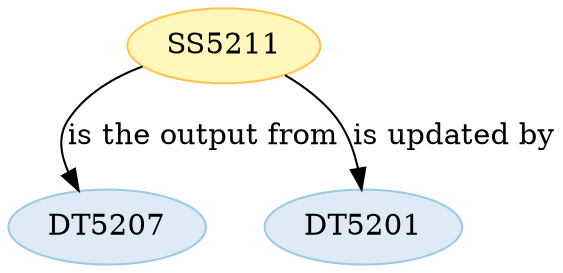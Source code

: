 strict digraph {


	"SS5211" [ color="2", colorscheme="ylorbr3", fillcolor="1", style="filled",  weight=0 ];

	"SS5211" -> "DT5207" [ label="is the output from", labeltooltip="DT5207 - is the output from - SS5211",  weight=0 ];

	"SS5211" -> "DT5201" [ label="is updated by", labeltooltip="DT5201 - is updated by - SS5211",  weight=0 ];

	"DT5201" [ color="2", colorscheme="blues3", fillcolor="1", style="filled",  weight=0 ];

	"DT5207" [ color="2", colorscheme="blues3", fillcolor="1", style="filled",  weight=0 ];

}
